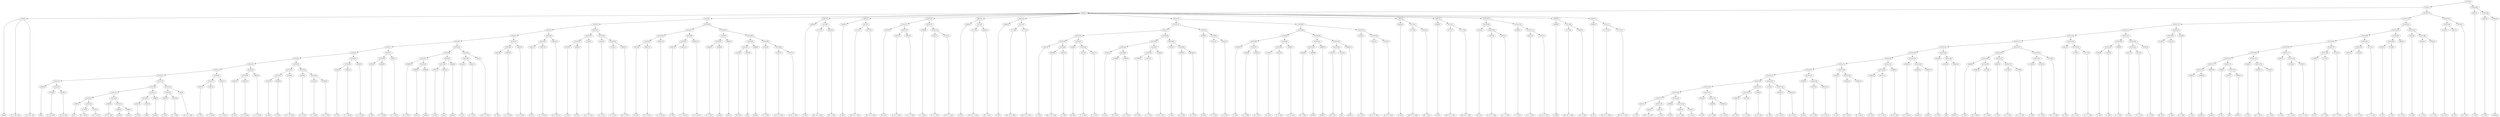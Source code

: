 digraph sample{
"L-543(0)"->"[Dis](0)"
"L-543(0)"->"[C  D  Dis  A](0)"
"L-543(0)"->"[C  D  Dis  A](1)"
"L2863(0)"->"[D](0)"
"L4739(0)"->"[D  Gis  B](0)"
"L4739(1)"->"[D  Gis  B](1)"
"L5252(14)"->"L4739(0)"
"L5252(14)"->"L4739(1)"
"L5252(13)"->"L2863(0)"
"L5252(13)"->"L5252(14)"
"L2863(1)"->"[D](1)"
"L1785(0)"->"[D  G  Ais](0)"
"L1785(1)"->"[D  G  Ais](1)"
"L5252(19)"->"L1785(0)"
"L5252(19)"->"L1785(1)"
"L5252(18)"->"L2863(1)"
"L5252(18)"->"L5252(19)"
"L1489(0)"->"[D  Fis  A](0)"
"L3988(0)"->"[rest](0)"
"L3988(1)"->"[rest](1)"
"L5252(21)"->"L3988(0)"
"L5252(21)"->"L3988(1)"
"L5252(20)"->"L1489(0)"
"L5252(20)"->"L5252(21)"
"L5252(17)"->"L5252(18)"
"L5252(17)"->"L5252(20)"
"L4561(0)"->"[D  E](0)"
"L3021(0)"->"[Fis](0)"
"L5252(23)"->"L4561(0)"
"L5252(23)"->"L3021(0)"
"L3988(2)"->"[rest](2)"
"L5252(22)"->"L5252(23)"
"L5252(22)"->"L3988(2)"
"L5252(16)"->"L5252(17)"
"L5252(16)"->"L5252(22)"
"L3544(0)"->"[G  A](0)"
"L3641(0)"->"[C  G  B](0)"
"L5252(25)"->"L3544(0)"
"L5252(25)"->"L3641(0)"
"L62(0)"->"[Cis  D  G  B](0)"
"L5252(24)"->"L5252(25)"
"L5252(24)"->"L62(0)"
"L5252(15)"->"L5252(16)"
"L5252(15)"->"L5252(24)"
"L5252(12)"->"L5252(13)"
"L5252(12)"->"L5252(15)"
"L4561(1)"->"[D  E](1)"
"L3801(0)"->"[C  D  Fis](0)"
"L5252(27)"->"L4561(1)"
"L5252(27)"->"L3801(0)"
"L3801(1)"->"[C  D  Fis](1)"
"L5252(26)"->"L5252(27)"
"L5252(26)"->"L3801(1)"
"L5252(11)"->"L5252(12)"
"L5252(11)"->"L5252(26)"
"L4561(2)"->"[D  E](2)"
"L3801(2)"->"[C  D  Fis](2)"
"L5252(29)"->"L4561(2)"
"L5252(29)"->"L3801(2)"
"L3801(3)"->"[C  D  Fis](3)"
"L5252(28)"->"L5252(29)"
"L5252(28)"->"L3801(3)"
"L5252(10)"->"L5252(11)"
"L5252(10)"->"L5252(28)"
"L2316(0)"->"[G  B](0)"
"L2068(0)"->"[D  B](0)"
"L5252(32)"->"L2316(0)"
"L5252(32)"->"L2068(0)"
"L3168(0)"->"[D  E  Fis  B](0)"
"L5252(31)"->"L5252(32)"
"L5252(31)"->"L3168(0)"
"L1043(0)"->"[D  G  A](0)"
"L1543(0)"->"[C  D  B](0)"
"L4495(0)"->"[Cis  D  B](0)"
"L5252(34)"->"L1543(0)"
"L5252(34)"->"L4495(0)"
"L5252(33)"->"L1043(0)"
"L5252(33)"->"L5252(34)"
"L5252(30)"->"L5252(31)"
"L5252(30)"->"L5252(33)"
"L5252(9)"->"L5252(10)"
"L5252(9)"->"L5252(30)"
"L4561(3)"->"[D  E](3)"
"L3801(4)"->"[C  D  Fis](4)"
"L5252(36)"->"L4561(3)"
"L5252(36)"->"L3801(4)"
"L3801(5)"->"[C  D  Fis](5)"
"L5252(35)"->"L5252(36)"
"L5252(35)"->"L3801(5)"
"L5252(8)"->"L5252(9)"
"L5252(8)"->"L5252(35)"
"L4561(4)"->"[D  E](4)"
"L3801(6)"->"[C  D  Fis](6)"
"L5252(38)"->"L4561(4)"
"L5252(38)"->"L3801(6)"
"L3801(7)"->"[C  D  Fis](7)"
"L5252(37)"->"L5252(38)"
"L5252(37)"->"L3801(7)"
"L5252(7)"->"L5252(8)"
"L5252(7)"->"L5252(37)"
"L3056(0)"->"[D  G  B](0)"
"L3988(3)"->"[rest](3)"
"L3988(4)"->"[rest](4)"
"L5252(42)"->"L3988(3)"
"L5252(42)"->"L3988(4)"
"L5252(41)"->"L3056(0)"
"L5252(41)"->"L5252(42)"
"L4561(5)"->"[D  E](5)"
"L3021(1)"->"[Fis](1)"
"L5252(44)"->"L4561(5)"
"L5252(44)"->"L3021(1)"
"L3988(5)"->"[rest](5)"
"L5252(43)"->"L5252(44)"
"L5252(43)"->"L3988(5)"
"L5252(40)"->"L5252(41)"
"L5252(40)"->"L5252(43)"
"L3544(1)"->"[G  A](1)"
"L3641(1)"->"[C  G  B](1)"
"L5252(46)"->"L3544(1)"
"L5252(46)"->"L3641(1)"
"L62(1)"->"[Cis  D  G  B](1)"
"L5252(45)"->"L5252(46)"
"L5252(45)"->"L62(1)"
"L5252(39)"->"L5252(40)"
"L5252(39)"->"L5252(45)"
"L5252(6)"->"L5252(7)"
"L5252(6)"->"L5252(39)"
"L4561(6)"->"[D  E](6)"
"L3801(8)"->"[C  D  Fis](8)"
"L5252(48)"->"L4561(6)"
"L5252(48)"->"L3801(8)"
"L3801(9)"->"[C  D  Fis](9)"
"L5252(47)"->"L5252(48)"
"L5252(47)"->"L3801(9)"
"L5252(5)"->"L5252(6)"
"L5252(5)"->"L5252(47)"
"L4561(7)"->"[D  E](7)"
"L3801(10)"->"[C  D  Fis](10)"
"L5252(50)"->"L4561(7)"
"L5252(50)"->"L3801(10)"
"L3801(11)"->"[C  D  Fis](11)"
"L5252(49)"->"L5252(50)"
"L5252(49)"->"L3801(11)"
"L5252(4)"->"L5252(5)"
"L5252(4)"->"L5252(49)"
"L2316(1)"->"[G  B](1)"
"L2068(1)"->"[D  B](1)"
"L5252(53)"->"L2316(1)"
"L5252(53)"->"L2068(1)"
"L3168(1)"->"[D  E  Fis  B](1)"
"L5252(52)"->"L5252(53)"
"L5252(52)"->"L3168(1)"
"L1043(1)"->"[D  G  A](1)"
"L1543(1)"->"[C  D  B](1)"
"L4495(1)"->"[Cis  D  B](1)"
"L5252(55)"->"L1543(1)"
"L5252(55)"->"L4495(1)"
"L5252(54)"->"L1043(1)"
"L5252(54)"->"L5252(55)"
"L5252(51)"->"L5252(52)"
"L5252(51)"->"L5252(54)"
"L5252(3)"->"L5252(4)"
"L5252(3)"->"L5252(51)"
"L4561(8)"->"[D  E](8)"
"L3801(12)"->"[C  D  Fis](12)"
"L5252(59)"->"L4561(8)"
"L5252(59)"->"L3801(12)"
"L3801(13)"->"[C  D  Fis](13)"
"L5252(58)"->"L5252(59)"
"L5252(58)"->"L3801(13)"
"L4561(9)"->"[D  E](9)"
"L3801(14)"->"[C  D  Fis](14)"
"L5252(61)"->"L4561(9)"
"L5252(61)"->"L3801(14)"
"L3801(15)"->"[C  D  Fis](15)"
"L5252(60)"->"L5252(61)"
"L5252(60)"->"L3801(15)"
"L5252(57)"->"L5252(58)"
"L5252(57)"->"L5252(60)"
"L3056(1)"->"[D  G  B](1)"
"L3988(6)"->"[rest](6)"
"L5252(64)"->"L3056(1)"
"L5252(64)"->"L3988(6)"
"L3988(7)"->"[rest](7)"
"L5252(63)"->"L5252(64)"
"L5252(63)"->"L3988(7)"
"L1418(0)"->"[Fis  G](0)"
"L1979(0)"->"[A](0)"
"L5252(67)"->"L1418(0)"
"L5252(67)"->"L1979(0)"
"L3988(8)"->"[rest](8)"
"L5252(66)"->"L5252(67)"
"L5252(66)"->"L3988(8)"
"L3353(0)"->"[E  G  B](0)"
"L5207(0)"->"[E  Fis  G  B](0)"
"L5207(1)"->"[E  Fis  G  B](1)"
"L5252(69)"->"L5207(0)"
"L5252(69)"->"L5207(1)"
"L5252(68)"->"L3353(0)"
"L5252(68)"->"L5252(69)"
"L5252(65)"->"L5252(66)"
"L5252(65)"->"L5252(68)"
"L5252(62)"->"L5252(63)"
"L5252(62)"->"L5252(65)"
"L5252(56)"->"L5252(57)"
"L5252(56)"->"L5252(62)"
"L5252(2)"->"L5252(3)"
"L5252(2)"->"L5252(56)"
"L4804(0)"->"[E  B](0)"
"L1773(0)"->"[Dis  Fis  A  B](0)"
"L5002(0)"->"[Fis  A  B](0)"
"L5115(0)"->"L1773(0)"
"L5115(0)"->"L5002(0)"
"L4837(0)"->"L4804(0)"
"L4837(0)"->"L5115(0)"
"L4804(1)"->"[E  B](1)"
"L1773(1)"->"[Dis  Fis  A  B](1)"
"L1773(2)"->"[Dis  Fis  A  B](2)"
"L5115(1)"->"L1773(1)"
"L5115(1)"->"L1773(2)"
"L4837(1)"->"L4804(1)"
"L4837(1)"->"L5115(1)"
"L3791(0)"->"[Dis  E](0)"
"L5207(2)"->"[E  Fis  G  B](2)"
"L4921(0)"->"[E  G  A  B](0)"
"L5252(72)"->"L5207(2)"
"L5252(72)"->"L4921(0)"
"L5252(71)"->"L3791(0)"
"L5252(71)"->"L5252(72)"
"L3689(0)"->"[C  E  B](0)"
"L4921(1)"->"[E  G  A  B](1)"
"L5207(3)"->"[E  Fis  G  B](3)"
"L5252(74)"->"L4921(1)"
"L5252(74)"->"L5207(3)"
"L5252(73)"->"L3689(0)"
"L5252(73)"->"L5252(74)"
"L5252(70)"->"L5252(71)"
"L5252(70)"->"L5252(73)"
"L4804(2)"->"[E  B](2)"
"L1773(3)"->"[Dis  Fis  A  B](3)"
"L5002(1)"->"[Fis  A  B](1)"
"L5115(2)"->"L1773(3)"
"L5115(2)"->"L5002(1)"
"L4837(2)"->"L4804(2)"
"L4837(2)"->"L5115(2)"
"L4804(3)"->"[E  B](3)"
"L1773(4)"->"[Dis  Fis  A  B](4)"
"L1773(5)"->"[Dis  Fis  A  B](5)"
"L5115(3)"->"L1773(4)"
"L5115(3)"->"L1773(5)"
"L4837(3)"->"L4804(3)"
"L4837(3)"->"L5115(3)"
"L2811(0)"->"[E  G](0)"
"L4654(0)"->"[Dis  E  Fis  A](0)"
"L3827(0)"->"[C  D](0)"
"L5252(80)"->"L4654(0)"
"L5252(80)"->"L3827(0)"
"L5252(79)"->"L2811(0)"
"L5252(79)"->"L5252(80)"
"L2068(2)"->"[D  B](2)"
"L4321(0)"->"[C  D  A](0)"
"L4321(1)"->"[C  D  A](1)"
"L5252(82)"->"L4321(0)"
"L5252(82)"->"L4321(1)"
"L5252(81)"->"L2068(2)"
"L5252(81)"->"L5252(82)"
"L5252(78)"->"L5252(79)"
"L5252(78)"->"L5252(81)"
"L3544(2)"->"[G  A](2)"
"L3056(2)"->"[D  G  B](2)"
"L3056(3)"->"[D  G  B](3)"
"L5252(86)"->"L3056(2)"
"L5252(86)"->"L3056(3)"
"L5252(85)"->"L3544(2)"
"L5252(85)"->"L5252(86)"
"L-1665(0)"->"[Cis  D](0)"
"L4321(2)"->"[C  D  A](2)"
"L5252(88)"->"L-1665(0)"
"L5252(88)"->"L4321(2)"
"L1489(1)"->"[D  Fis  A](1)"
"L5252(87)"->"L5252(88)"
"L5252(87)"->"L1489(1)"
"L5252(84)"->"L5252(85)"
"L5252(84)"->"L5252(87)"
"L2316(2)"->"[G  B](2)"
"L3056(4)"->"[D  G  B](4)"
"L3056(5)"->"[D  G  B](5)"
"L5252(90)"->"L3056(4)"
"L5252(90)"->"L3056(5)"
"L5252(89)"->"L2316(2)"
"L5252(89)"->"L5252(90)"
"L5252(83)"->"L5252(84)"
"L5252(83)"->"L5252(89)"
"L5252(77)"->"L5252(78)"
"L5252(77)"->"L5252(83)"
"L2068(3)"->"[D  B](3)"
"L4321(3)"->"[C  D  A](3)"
"L4321(4)"->"[C  D  A](4)"
"L5252(92)"->"L4321(3)"
"L5252(92)"->"L4321(4)"
"L5252(91)"->"L2068(3)"
"L5252(91)"->"L5252(92)"
"L5252(76)"->"L5252(77)"
"L5252(76)"->"L5252(91)"
"L3544(3)"->"[G  A](3)"
"L3056(6)"->"[D  G  B](6)"
"L3056(7)"->"[D  G  B](7)"
"L5252(97)"->"L3056(6)"
"L5252(97)"->"L3056(7)"
"L5252(96)"->"L3544(3)"
"L5252(96)"->"L5252(97)"
"L-1665(1)"->"[Cis  D](1)"
"L4321(5)"->"[C  D  A](5)"
"L5252(99)"->"L-1665(1)"
"L5252(99)"->"L4321(5)"
"L1489(2)"->"[D  Fis  A](2)"
"L5252(98)"->"L5252(99)"
"L5252(98)"->"L1489(2)"
"L5252(95)"->"L5252(96)"
"L5252(95)"->"L5252(98)"
"L3056(8)"->"[D  G  B](8)"
"L3988(9)"->"[rest](9)"
"L5252(102)"->"L3056(8)"
"L5252(102)"->"L3988(9)"
"L3988(10)"->"[rest](10)"
"L5252(101)"->"L5252(102)"
"L5252(101)"->"L3988(10)"
"L1418(1)"->"[Fis  G](1)"
"L1979(1)"->"[A](1)"
"L5252(104)"->"L1418(1)"
"L5252(104)"->"L1979(1)"
"L3988(11)"->"[rest](11)"
"L5252(103)"->"L5252(104)"
"L5252(103)"->"L3988(11)"
"L5252(100)"->"L5252(101)"
"L5252(100)"->"L5252(103)"
"L5252(94)"->"L5252(95)"
"L5252(94)"->"L5252(100)"
"L3353(1)"->"[E  G  B](1)"
"L5207(4)"->"[E  Fis  G  B](4)"
"L5207(5)"->"[E  Fis  G  B](5)"
"L5252(106)"->"L5207(4)"
"L5252(106)"->"L5207(5)"
"L5252(105)"->"L3353(1)"
"L5252(105)"->"L5252(106)"
"L5252(93)"->"L5252(94)"
"L5252(93)"->"L5252(105)"
"L5252(75)"->"L5252(76)"
"L5252(75)"->"L5252(93)"
"L4804(4)"->"[E  B](4)"
"L1773(6)"->"[Dis  Fis  A  B](6)"
"L5002(2)"->"[Fis  A  B](2)"
"L5115(4)"->"L1773(6)"
"L5115(4)"->"L5002(2)"
"L4837(4)"->"L4804(4)"
"L4837(4)"->"L5115(4)"
"L4804(5)"->"[E  B](5)"
"L1773(7)"->"[Dis  Fis  A  B](7)"
"L1773(8)"->"[Dis  Fis  A  B](8)"
"L5115(5)"->"L1773(7)"
"L5115(5)"->"L1773(8)"
"L4837(5)"->"L4804(5)"
"L4837(5)"->"L5115(5)"
"L3791(1)"->"[Dis  E](1)"
"L5207(6)"->"[E  Fis  G  B](6)"
"L4921(2)"->"[E  G  A  B](2)"
"L5252(109)"->"L5207(6)"
"L5252(109)"->"L4921(2)"
"L5252(108)"->"L3791(1)"
"L5252(108)"->"L5252(109)"
"L3689(1)"->"[C  E  B](1)"
"L4921(3)"->"[E  G  A  B](3)"
"L5207(7)"->"[E  Fis  G  B](7)"
"L5252(111)"->"L4921(3)"
"L5252(111)"->"L5207(7)"
"L5252(110)"->"L3689(1)"
"L5252(110)"->"L5252(111)"
"L5252(107)"->"L5252(108)"
"L5252(107)"->"L5252(110)"
"L4804(6)"->"[E  B](6)"
"L1773(9)"->"[Dis  Fis  A  B](9)"
"L5002(3)"->"[Fis  A  B](3)"
"L5115(6)"->"L1773(9)"
"L5115(6)"->"L5002(3)"
"L4837(6)"->"L4804(6)"
"L4837(6)"->"L5115(6)"
"L4804(7)"->"[E  B](7)"
"L1773(10)"->"[Dis  Fis  A  B](10)"
"L1773(11)"->"[Dis  Fis  A  B](11)"
"L5115(7)"->"L1773(10)"
"L5115(7)"->"L1773(11)"
"L4837(7)"->"L4804(7)"
"L4837(7)"->"L5115(7)"
"L4881(0)"->"L-543(0)"
"L4881(0)"->"L5252(2)"
"L4881(0)"->"L4837(0)"
"L4881(0)"->"L4837(1)"
"L4881(0)"->"L5252(70)"
"L4881(0)"->"L4837(2)"
"L4881(0)"->"L4837(3)"
"L4881(0)"->"L5252(75)"
"L4881(0)"->"L4837(4)"
"L4881(0)"->"L4837(5)"
"L4881(0)"->"L5252(107)"
"L4881(0)"->"L4837(6)"
"L4881(0)"->"L4837(7)"
"L2811(1)"->"[E  G](1)"
"L4654(1)"->"[Dis  E  Fis  A](1)"
"L3827(1)"->"[C  D](1)"
"L5252(128)"->"L4654(1)"
"L5252(128)"->"L3827(1)"
"L5252(127)"->"L2811(1)"
"L5252(127)"->"L5252(128)"
"L2068(4)"->"[D  B](4)"
"L4321(6)"->"[C  D  A](6)"
"L4321(7)"->"[C  D  A](7)"
"L5252(130)"->"L4321(6)"
"L5252(130)"->"L4321(7)"
"L5252(129)"->"L2068(4)"
"L5252(129)"->"L5252(130)"
"L5252(126)"->"L5252(127)"
"L5252(126)"->"L5252(129)"
"L3544(4)"->"[G  A](4)"
"L3056(9)"->"[D  G  B](9)"
"L3056(10)"->"[D  G  B](10)"
"L5252(132)"->"L3056(9)"
"L5252(132)"->"L3056(10)"
"L5252(131)"->"L3544(4)"
"L5252(131)"->"L5252(132)"
"L5252(125)"->"L5252(126)"
"L5252(125)"->"L5252(131)"
"L-1665(2)"->"[Cis  D](2)"
"L4321(8)"->"[C  D  A](8)"
"L5252(134)"->"L-1665(2)"
"L5252(134)"->"L4321(8)"
"L1489(3)"->"[D  Fis  A](3)"
"L5252(133)"->"L5252(134)"
"L5252(133)"->"L1489(3)"
"L5252(124)"->"L5252(125)"
"L5252(124)"->"L5252(133)"
"L2316(3)"->"[G  B](3)"
"L3056(11)"->"[D  G  B](11)"
"L3056(12)"->"[D  G  B](12)"
"L5252(136)"->"L3056(11)"
"L5252(136)"->"L3056(12)"
"L5252(135)"->"L2316(3)"
"L5252(135)"->"L5252(136)"
"L5252(123)"->"L5252(124)"
"L5252(123)"->"L5252(135)"
"L2068(5)"->"[D  B](5)"
"L4321(9)"->"[C  D  A](9)"
"L4321(10)"->"[C  D  A](10)"
"L5252(138)"->"L4321(9)"
"L5252(138)"->"L4321(10)"
"L5252(137)"->"L2068(5)"
"L5252(137)"->"L5252(138)"
"L5252(122)"->"L5252(123)"
"L5252(122)"->"L5252(137)"
"L3544(5)"->"[G  A](5)"
"L3056(13)"->"[D  G  B](13)"
"L3056(14)"->"[D  G  B](14)"
"L5252(140)"->"L3056(13)"
"L5252(140)"->"L3056(14)"
"L5252(139)"->"L3544(5)"
"L5252(139)"->"L5252(140)"
"L5252(121)"->"L5252(122)"
"L5252(121)"->"L5252(139)"
"L-1665(3)"->"[Cis  D](3)"
"L4321(11)"->"[C  D  A](11)"
"L5252(142)"->"L-1665(3)"
"L5252(142)"->"L4321(11)"
"L1489(4)"->"[D  Fis  A](4)"
"L5252(141)"->"L5252(142)"
"L5252(141)"->"L1489(4)"
"L5252(120)"->"L5252(121)"
"L5252(120)"->"L5252(141)"
"L3056(15)"->"[D  G  B](15)"
"L3988(12)"->"[rest](12)"
"L3988(13)"->"[rest](13)"
"L5252(144)"->"L3988(12)"
"L5252(144)"->"L3988(13)"
"L5252(143)"->"L3056(15)"
"L5252(143)"->"L5252(144)"
"L5252(119)"->"L5252(120)"
"L5252(119)"->"L5252(143)"
"L3544(6)"->"[G  A](6)"
"L4334(0)"->"[G](0)"
"L3988(14)"->"[rest](14)"
"L5252(146)"->"L4334(0)"
"L5252(146)"->"L3988(14)"
"L5252(145)"->"L3544(6)"
"L5252(145)"->"L5252(146)"
"L5252(118)"->"L5252(119)"
"L5252(118)"->"L5252(145)"
"L4448(0)"->"[F  G](0)"
"L3056(16)"->"[D  G  B](16)"
"L3732(0)"->"[F  G  B](0)"
"L5252(150)"->"L3056(16)"
"L5252(150)"->"L3732(0)"
"L5252(149)"->"L4448(0)"
"L5252(149)"->"L5252(150)"
"L3997(0)"->"[C  E](0)"
"L3744(0)"->"[C  E  G](0)"
"L3788(0)"->"[C  E  F  G](0)"
"L5252(152)"->"L3744(0)"
"L5252(152)"->"L3788(0)"
"L5252(151)"->"L3997(0)"
"L5252(151)"->"L5252(152)"
"L5252(148)"->"L5252(149)"
"L5252(148)"->"L5252(151)"
"L-1633(0)"->"[D  F](0)"
"L3732(1)"->"[F  G  B](1)"
"L5252(154)"->"L-1633(0)"
"L5252(154)"->"L3732(1)"
"L2724(0)"->"[D  F  G  B](0)"
"L5252(153)"->"L5252(154)"
"L5252(153)"->"L2724(0)"
"L5252(147)"->"L5252(148)"
"L5252(147)"->"L5252(153)"
"L5252(117)"->"L5252(118)"
"L5252(117)"->"L5252(147)"
"L2811(2)"->"[E  G](2)"
"L3744(1)"->"[C  E  G](1)"
"L4771(0)"->"[C  E  G  A](0)"
"L5252(156)"->"L3744(1)"
"L5252(156)"->"L4771(0)"
"L5252(155)"->"L2811(2)"
"L5252(155)"->"L5252(156)"
"L5252(116)"->"L5252(117)"
"L5252(116)"->"L5252(155)"
"L2942(0)"->"[F  A](0)"
"L3140(0)"->"[C  A](0)"
"L5252(159)"->"L2942(0)"
"L5252(159)"->"L3140(0)"
"L4894(0)"->"[C  F  A](0)"
"L5252(158)"->"L5252(159)"
"L5252(158)"->"L4894(0)"
"L2811(3)"->"[E  G](3)"
"L3744(2)"->"[C  E  G](2)"
"L5252(161)"->"L2811(3)"
"L5252(161)"->"L3744(2)"
"L3042(0)"->"[C  G  A](0)"
"L5252(160)"->"L5252(161)"
"L5252(160)"->"L3042(0)"
"L5252(157)"->"L5252(158)"
"L5252(157)"->"L5252(160)"
"L5252(115)"->"L5252(116)"
"L5252(115)"->"L5252(157)"
"L1418(2)"->"[Fis  G](2)"
"L2811(4)"->"[E  G](4)"
"L5252(163)"->"L1418(2)"
"L5252(163)"->"L2811(4)"
"L4145(0)"->"[D  F  B](0)"
"L5252(162)"->"L5252(163)"
"L5252(162)"->"L4145(0)"
"L5252(114)"->"L5252(115)"
"L5252(114)"->"L5252(162)"
"L3997(1)"->"[C  E](1)"
"L3988(15)"->"[rest](15)"
"L5252(172)"->"L3997(1)"
"L5252(172)"->"L3988(15)"
"L3988(16)"->"[rest](16)"
"L5252(171)"->"L5252(172)"
"L5252(171)"->"L3988(16)"
"L3544(7)"->"[G  A](7)"
"L4334(1)"->"[G](1)"
"L3988(17)"->"[rest](17)"
"L5252(174)"->"L4334(1)"
"L5252(174)"->"L3988(17)"
"L5252(173)"->"L3544(7)"
"L5252(173)"->"L5252(174)"
"L5252(170)"->"L5252(171)"
"L5252(170)"->"L5252(173)"
"L4448(1)"->"[F  G](1)"
"L3056(17)"->"[D  G  B](17)"
"L3732(2)"->"[F  G  B](2)"
"L5252(176)"->"L3056(17)"
"L5252(176)"->"L3732(2)"
"L5252(175)"->"L4448(1)"
"L5252(175)"->"L5252(176)"
"L5252(169)"->"L5252(170)"
"L5252(169)"->"L5252(175)"
"L3997(2)"->"[C  E](2)"
"L3744(3)"->"[C  E  G](3)"
"L3788(1)"->"[C  E  F  G](1)"
"L5252(178)"->"L3744(3)"
"L5252(178)"->"L3788(1)"
"L5252(177)"->"L3997(2)"
"L5252(177)"->"L5252(178)"
"L5252(168)"->"L5252(169)"
"L5252(168)"->"L5252(177)"
"L-1633(1)"->"[D  F](1)"
"L3732(3)"->"[F  G  B](3)"
"L5252(180)"->"L-1633(1)"
"L5252(180)"->"L3732(3)"
"L2724(1)"->"[D  F  G  B](1)"
"L5252(179)"->"L5252(180)"
"L5252(179)"->"L2724(1)"
"L5252(167)"->"L5252(168)"
"L5252(167)"->"L5252(179)"
"L2811(5)"->"[E  G](5)"
"L3744(4)"->"[C  E  G](4)"
"L5252(182)"->"L2811(5)"
"L5252(182)"->"L3744(4)"
"L4771(1)"->"[C  E  G  A](1)"
"L5252(181)"->"L5252(182)"
"L5252(181)"->"L4771(1)"
"L5252(166)"->"L5252(167)"
"L5252(166)"->"L5252(181)"
"L2942(1)"->"[F  A](1)"
"L3140(1)"->"[C  A](1)"
"L5252(184)"->"L2942(1)"
"L5252(184)"->"L3140(1)"
"L4894(1)"->"[C  F  A](1)"
"L5252(183)"->"L5252(184)"
"L5252(183)"->"L4894(1)"
"L5252(165)"->"L5252(166)"
"L5252(165)"->"L5252(183)"
"L2811(6)"->"[E  G](6)"
"L3744(5)"->"[C  E  G](5)"
"L3042(1)"->"[C  G  A](1)"
"L5252(186)"->"L3744(5)"
"L5252(186)"->"L3042(1)"
"L5252(185)"->"L2811(6)"
"L5252(185)"->"L5252(186)"
"L5252(164)"->"L5252(165)"
"L5252(164)"->"L5252(185)"
"L5252(113)"->"L5252(114)"
"L5252(113)"->"L5252(164)"
"L1418(3)"->"[Fis  G](3)"
"L2811(7)"->"[E  G](7)"
"L5252(188)"->"L1418(3)"
"L5252(188)"->"L2811(7)"
"L4145(1)"->"[D  F  B](1)"
"L5252(187)"->"L5252(188)"
"L5252(187)"->"L4145(1)"
"L5252(112)"->"L5252(113)"
"L5252(112)"->"L5252(187)"
"L5252(1)"->"L4881(0)"
"L5252(1)"->"L5252(112)"
"L3997(3)"->"[C  E](3)"
"L3997(4)"->"[C  E](4)"
"L3988(18)"->"[rest](18)"
"L5252(190)"->"L3997(4)"
"L5252(190)"->"L3988(18)"
"L5252(189)"->"L3997(3)"
"L5252(189)"->"L5252(190)"
"L5252(0)"->"L5252(1)"
"L5252(0)"->"L5252(189)"
{rank = min; "L5252(0)"}
{rank = same; "L5252(1)"; "L5252(189)";}
{rank = same; "L4881(0)"; "L5252(112)"; "L3997(3)"; "L5252(190)";}
{rank = same; "L-543(0)"; "L5252(2)"; "L4837(0)"; "L4837(1)"; "L5252(70)"; "L4837(2)"; "L4837(3)"; "L5252(75)"; "L4837(4)"; "L4837(5)"; "L5252(107)"; "L4837(6)"; "L4837(7)"; "L5252(113)"; "L5252(187)"; "L3997(4)"; "L3988(18)";}
{rank = same; "L5252(3)"; "L5252(56)"; "L4804(0)"; "L5115(0)"; "L4804(1)"; "L5115(1)"; "L5252(71)"; "L5252(73)"; "L4804(2)"; "L5115(2)"; "L4804(3)"; "L5115(3)"; "L5252(76)"; "L5252(93)"; "L4804(4)"; "L5115(4)"; "L4804(5)"; "L5115(5)"; "L5252(108)"; "L5252(110)"; "L4804(6)"; "L5115(6)"; "L4804(7)"; "L5115(7)"; "L5252(114)"; "L5252(164)"; "L5252(188)"; "L4145(1)";}
{rank = same; "L5252(4)"; "L5252(51)"; "L5252(57)"; "L5252(62)"; "L1773(0)"; "L5002(0)"; "L1773(1)"; "L1773(2)"; "L3791(0)"; "L5252(72)"; "L3689(0)"; "L5252(74)"; "L1773(3)"; "L5002(1)"; "L1773(4)"; "L1773(5)"; "L5252(77)"; "L5252(91)"; "L5252(94)"; "L5252(105)"; "L1773(6)"; "L5002(2)"; "L1773(7)"; "L1773(8)"; "L3791(1)"; "L5252(109)"; "L3689(1)"; "L5252(111)"; "L1773(9)"; "L5002(3)"; "L1773(10)"; "L1773(11)"; "L5252(115)"; "L5252(162)"; "L5252(165)"; "L5252(185)"; "L1418(3)"; "L2811(7)";}
{rank = same; "L5252(5)"; "L5252(49)"; "L5252(52)"; "L5252(54)"; "L5252(58)"; "L5252(60)"; "L5252(63)"; "L5252(65)"; "L5207(2)"; "L4921(0)"; "L4921(1)"; "L5207(3)"; "L5252(78)"; "L5252(83)"; "L2068(3)"; "L5252(92)"; "L5252(95)"; "L5252(100)"; "L3353(1)"; "L5252(106)"; "L5207(6)"; "L4921(2)"; "L4921(3)"; "L5207(7)"; "L5252(116)"; "L5252(157)"; "L5252(163)"; "L4145(0)"; "L5252(166)"; "L5252(183)"; "L2811(6)"; "L5252(186)";}
{rank = same; "L5252(6)"; "L5252(47)"; "L5252(50)"; "L3801(11)"; "L5252(53)"; "L3168(1)"; "L1043(1)"; "L5252(55)"; "L5252(59)"; "L3801(13)"; "L5252(61)"; "L3801(15)"; "L5252(64)"; "L3988(7)"; "L5252(66)"; "L5252(68)"; "L5252(79)"; "L5252(81)"; "L5252(84)"; "L5252(89)"; "L4321(3)"; "L4321(4)"; "L5252(96)"; "L5252(98)"; "L5252(101)"; "L5252(103)"; "L5207(4)"; "L5207(5)"; "L5252(117)"; "L5252(155)"; "L5252(158)"; "L5252(160)"; "L1418(2)"; "L2811(4)"; "L5252(167)"; "L5252(181)"; "L5252(184)"; "L4894(1)"; "L3744(5)"; "L3042(1)";}
{rank = same; "L5252(7)"; "L5252(39)"; "L5252(48)"; "L3801(9)"; "L4561(7)"; "L3801(10)"; "L2316(1)"; "L2068(1)"; "L1543(1)"; "L4495(1)"; "L4561(8)"; "L3801(12)"; "L4561(9)"; "L3801(14)"; "L3056(1)"; "L3988(6)"; "L5252(67)"; "L3988(8)"; "L3353(0)"; "L5252(69)"; "L2811(0)"; "L5252(80)"; "L2068(2)"; "L5252(82)"; "L5252(85)"; "L5252(87)"; "L2316(2)"; "L5252(90)"; "L3544(3)"; "L5252(97)"; "L5252(99)"; "L1489(2)"; "L5252(102)"; "L3988(10)"; "L5252(104)"; "L3988(11)"; "L5252(118)"; "L5252(147)"; "L2811(2)"; "L5252(156)"; "L5252(159)"; "L4894(0)"; "L5252(161)"; "L3042(0)"; "L5252(168)"; "L5252(179)"; "L5252(182)"; "L4771(1)"; "L2942(1)"; "L3140(1)";}
{rank = same; "L5252(8)"; "L5252(37)"; "L5252(40)"; "L5252(45)"; "L4561(6)"; "L3801(8)"; "L1418(0)"; "L1979(0)"; "L5207(0)"; "L5207(1)"; "L4654(0)"; "L3827(0)"; "L4321(0)"; "L4321(1)"; "L3544(2)"; "L5252(86)"; "L5252(88)"; "L1489(1)"; "L3056(4)"; "L3056(5)"; "L3056(6)"; "L3056(7)"; "L-1665(1)"; "L4321(5)"; "L3056(8)"; "L3988(9)"; "L1418(1)"; "L1979(1)"; "L5252(119)"; "L5252(145)"; "L5252(148)"; "L5252(153)"; "L3744(1)"; "L4771(0)"; "L2942(0)"; "L3140(0)"; "L2811(3)"; "L3744(2)"; "L5252(169)"; "L5252(177)"; "L5252(180)"; "L2724(1)"; "L2811(5)"; "L3744(4)";}
{rank = same; "L5252(9)"; "L5252(35)"; "L5252(38)"; "L3801(7)"; "L5252(41)"; "L5252(43)"; "L5252(46)"; "L62(1)"; "L3056(2)"; "L3056(3)"; "L-1665(0)"; "L4321(2)"; "L5252(120)"; "L5252(143)"; "L3544(6)"; "L5252(146)"; "L5252(149)"; "L5252(151)"; "L5252(154)"; "L2724(0)"; "L5252(170)"; "L5252(175)"; "L3997(2)"; "L5252(178)"; "L-1633(1)"; "L3732(3)";}
{rank = same; "L5252(10)"; "L5252(30)"; "L5252(36)"; "L3801(5)"; "L4561(4)"; "L3801(6)"; "L3056(0)"; "L5252(42)"; "L5252(44)"; "L3988(5)"; "L3544(1)"; "L3641(1)"; "L5252(121)"; "L5252(141)"; "L3056(15)"; "L5252(144)"; "L4334(0)"; "L3988(14)"; "L4448(0)"; "L5252(150)"; "L3997(0)"; "L5252(152)"; "L-1633(0)"; "L3732(1)"; "L5252(171)"; "L5252(173)"; "L4448(1)"; "L5252(176)"; "L3744(3)"; "L3788(1)";}
{rank = same; "L5252(11)"; "L5252(28)"; "L5252(31)"; "L5252(33)"; "L4561(3)"; "L3801(4)"; "L3988(3)"; "L3988(4)"; "L4561(5)"; "L3021(1)"; "L5252(122)"; "L5252(139)"; "L5252(142)"; "L1489(4)"; "L3988(12)"; "L3988(13)"; "L3056(16)"; "L3732(0)"; "L3744(0)"; "L3788(0)"; "L5252(172)"; "L3988(16)"; "L3544(7)"; "L5252(174)"; "L3056(17)"; "L3732(2)";}
{rank = same; "L5252(12)"; "L5252(26)"; "L5252(29)"; "L3801(3)"; "L5252(32)"; "L3168(0)"; "L1043(0)"; "L5252(34)"; "L5252(123)"; "L5252(137)"; "L3544(5)"; "L5252(140)"; "L-1665(3)"; "L4321(11)"; "L3997(1)"; "L3988(15)"; "L4334(1)"; "L3988(17)";}
{rank = same; "L5252(13)"; "L5252(15)"; "L5252(27)"; "L3801(1)"; "L4561(2)"; "L3801(2)"; "L2316(0)"; "L2068(0)"; "L1543(0)"; "L4495(0)"; "L5252(124)"; "L5252(135)"; "L2068(5)"; "L5252(138)"; "L3056(13)"; "L3056(14)";}
{rank = same; "L2863(0)"; "L5252(14)"; "L5252(16)"; "L5252(24)"; "L4561(1)"; "L3801(0)"; "L5252(125)"; "L5252(133)"; "L2316(3)"; "L5252(136)"; "L4321(9)"; "L4321(10)";}
{rank = same; "L4739(0)"; "L4739(1)"; "L5252(17)"; "L5252(22)"; "L5252(25)"; "L62(0)"; "L5252(126)"; "L5252(131)"; "L5252(134)"; "L1489(3)"; "L3056(11)"; "L3056(12)";}
{rank = same; "L5252(18)"; "L5252(20)"; "L5252(23)"; "L3988(2)"; "L3544(0)"; "L3641(0)"; "L5252(127)"; "L5252(129)"; "L3544(4)"; "L5252(132)"; "L-1665(2)"; "L4321(8)";}
{rank = same; "L2863(1)"; "L5252(19)"; "L1489(0)"; "L5252(21)"; "L4561(0)"; "L3021(0)"; "L2811(1)"; "L5252(128)"; "L2068(4)"; "L5252(130)"; "L3056(9)"; "L3056(10)";}
{rank = same; "L1785(0)"; "L1785(1)"; "L3988(0)"; "L3988(1)"; "L4654(1)"; "L3827(1)"; "L4321(6)"; "L4321(7)";}
{rank = max; "[A](0)"; "[A](1)"; "[C  A](0)"; "[C  A](1)"; "[C  D  A](0)"; "[C  D  A](1)"; "[C  D  A](10)"; "[C  D  A](11)"; "[C  D  A](2)"; "[C  D  A](3)"; "[C  D  A](4)"; "[C  D  A](5)"; "[C  D  A](6)"; "[C  D  A](7)"; "[C  D  A](8)"; "[C  D  A](9)"; "[C  D  B](0)"; "[C  D  B](1)"; "[C  D  Dis  A](0)"; "[C  D  Dis  A](1)"; "[C  D  Fis](0)"; "[C  D  Fis](1)"; "[C  D  Fis](10)"; "[C  D  Fis](11)"; "[C  D  Fis](12)"; "[C  D  Fis](13)"; "[C  D  Fis](14)"; "[C  D  Fis](15)"; "[C  D  Fis](2)"; "[C  D  Fis](3)"; "[C  D  Fis](4)"; "[C  D  Fis](5)"; "[C  D  Fis](6)"; "[C  D  Fis](7)"; "[C  D  Fis](8)"; "[C  D  Fis](9)"; "[C  D](0)"; "[C  D](1)"; "[C  E  B](0)"; "[C  E  B](1)"; "[C  E  F  G](0)"; "[C  E  F  G](1)"; "[C  E  G  A](0)"; "[C  E  G  A](1)"; "[C  E  G](0)"; "[C  E  G](1)"; "[C  E  G](2)"; "[C  E  G](3)"; "[C  E  G](4)"; "[C  E  G](5)"; "[C  E](0)"; "[C  E](1)"; "[C  E](2)"; "[C  E](3)"; "[C  E](4)"; "[C  F  A](0)"; "[C  F  A](1)"; "[C  G  A](0)"; "[C  G  A](1)"; "[C  G  B](0)"; "[C  G  B](1)"; "[Cis  D  B](0)"; "[Cis  D  B](1)"; "[Cis  D  G  B](0)"; "[Cis  D  G  B](1)"; "[Cis  D](0)"; "[Cis  D](1)"; "[Cis  D](2)"; "[Cis  D](3)"; "[D  B](0)"; "[D  B](1)"; "[D  B](2)"; "[D  B](3)"; "[D  B](4)"; "[D  B](5)"; "[D  E  Fis  B](0)"; "[D  E  Fis  B](1)"; "[D  E](0)"; "[D  E](1)"; "[D  E](2)"; "[D  E](3)"; "[D  E](4)"; "[D  E](5)"; "[D  E](6)"; "[D  E](7)"; "[D  E](8)"; "[D  E](9)"; "[D  F  B](0)"; "[D  F  B](1)"; "[D  F  G  B](0)"; "[D  F  G  B](1)"; "[D  F](0)"; "[D  F](1)"; "[D  Fis  A](0)"; "[D  Fis  A](1)"; "[D  Fis  A](2)"; "[D  Fis  A](3)"; "[D  Fis  A](4)"; "[D  G  A](0)"; "[D  G  A](1)"; "[D  G  Ais](0)"; "[D  G  Ais](1)"; "[D  G  B](0)"; "[D  G  B](1)"; "[D  G  B](10)"; "[D  G  B](11)"; "[D  G  B](12)"; "[D  G  B](13)"; "[D  G  B](14)"; "[D  G  B](15)"; "[D  G  B](16)"; "[D  G  B](17)"; "[D  G  B](2)"; "[D  G  B](3)"; "[D  G  B](4)"; "[D  G  B](5)"; "[D  G  B](6)"; "[D  G  B](7)"; "[D  G  B](8)"; "[D  G  B](9)"; "[D  Gis  B](0)"; "[D  Gis  B](1)"; "[D](0)"; "[D](1)"; "[Dis  E  Fis  A](0)"; "[Dis  E  Fis  A](1)"; "[Dis  E](0)"; "[Dis  E](1)"; "[Dis  Fis  A  B](0)"; "[Dis  Fis  A  B](1)"; "[Dis  Fis  A  B](10)"; "[Dis  Fis  A  B](11)"; "[Dis  Fis  A  B](2)"; "[Dis  Fis  A  B](3)"; "[Dis  Fis  A  B](4)"; "[Dis  Fis  A  B](5)"; "[Dis  Fis  A  B](6)"; "[Dis  Fis  A  B](7)"; "[Dis  Fis  A  B](8)"; "[Dis  Fis  A  B](9)"; "[Dis](0)"; "[E  B](0)"; "[E  B](1)"; "[E  B](2)"; "[E  B](3)"; "[E  B](4)"; "[E  B](5)"; "[E  B](6)"; "[E  B](7)"; "[E  Fis  G  B](0)"; "[E  Fis  G  B](1)"; "[E  Fis  G  B](2)"; "[E  Fis  G  B](3)"; "[E  Fis  G  B](4)"; "[E  Fis  G  B](5)"; "[E  Fis  G  B](6)"; "[E  Fis  G  B](7)"; "[E  G  A  B](0)"; "[E  G  A  B](1)"; "[E  G  A  B](2)"; "[E  G  A  B](3)"; "[E  G  B](0)"; "[E  G  B](1)"; "[E  G](0)"; "[E  G](1)"; "[E  G](2)"; "[E  G](3)"; "[E  G](4)"; "[E  G](5)"; "[E  G](6)"; "[E  G](7)"; "[F  A](0)"; "[F  A](1)"; "[F  G  B](0)"; "[F  G  B](1)"; "[F  G  B](2)"; "[F  G  B](3)"; "[F  G](0)"; "[F  G](1)"; "[Fis  A  B](0)"; "[Fis  A  B](1)"; "[Fis  A  B](2)"; "[Fis  A  B](3)"; "[Fis  G](0)"; "[Fis  G](1)"; "[Fis  G](2)"; "[Fis  G](3)"; "[Fis](0)"; "[Fis](1)"; "[G  A](0)"; "[G  A](1)"; "[G  A](2)"; "[G  A](3)"; "[G  A](4)"; "[G  A](5)"; "[G  A](6)"; "[G  A](7)"; "[G  B](0)"; "[G  B](1)"; "[G  B](2)"; "[G  B](3)"; "[G](0)"; "[G](1)"; "[rest](0)"; "[rest](1)"; "[rest](10)"; "[rest](11)"; "[rest](12)"; "[rest](13)"; "[rest](14)"; "[rest](15)"; "[rest](16)"; "[rest](17)"; "[rest](18)"; "[rest](2)"; "[rest](3)"; "[rest](4)"; "[rest](5)"; "[rest](6)"; "[rest](7)"; "[rest](8)"; "[rest](9)";}
}